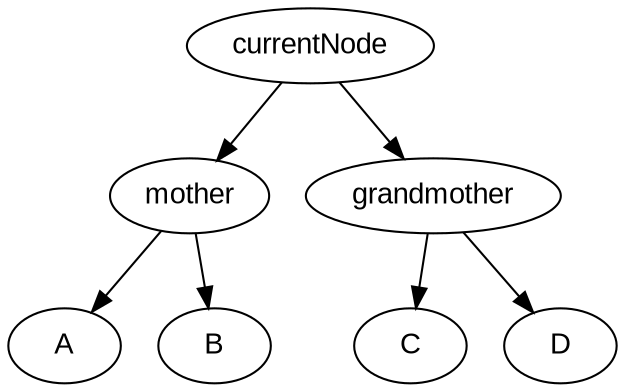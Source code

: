 digraph splay {
	node [fontname = "Arial"];
	currentNode -> mother
	currentNode -> grandmother
	mother -> A
	mother-> B
	grandmother -> C
	grandmother -> D
}
